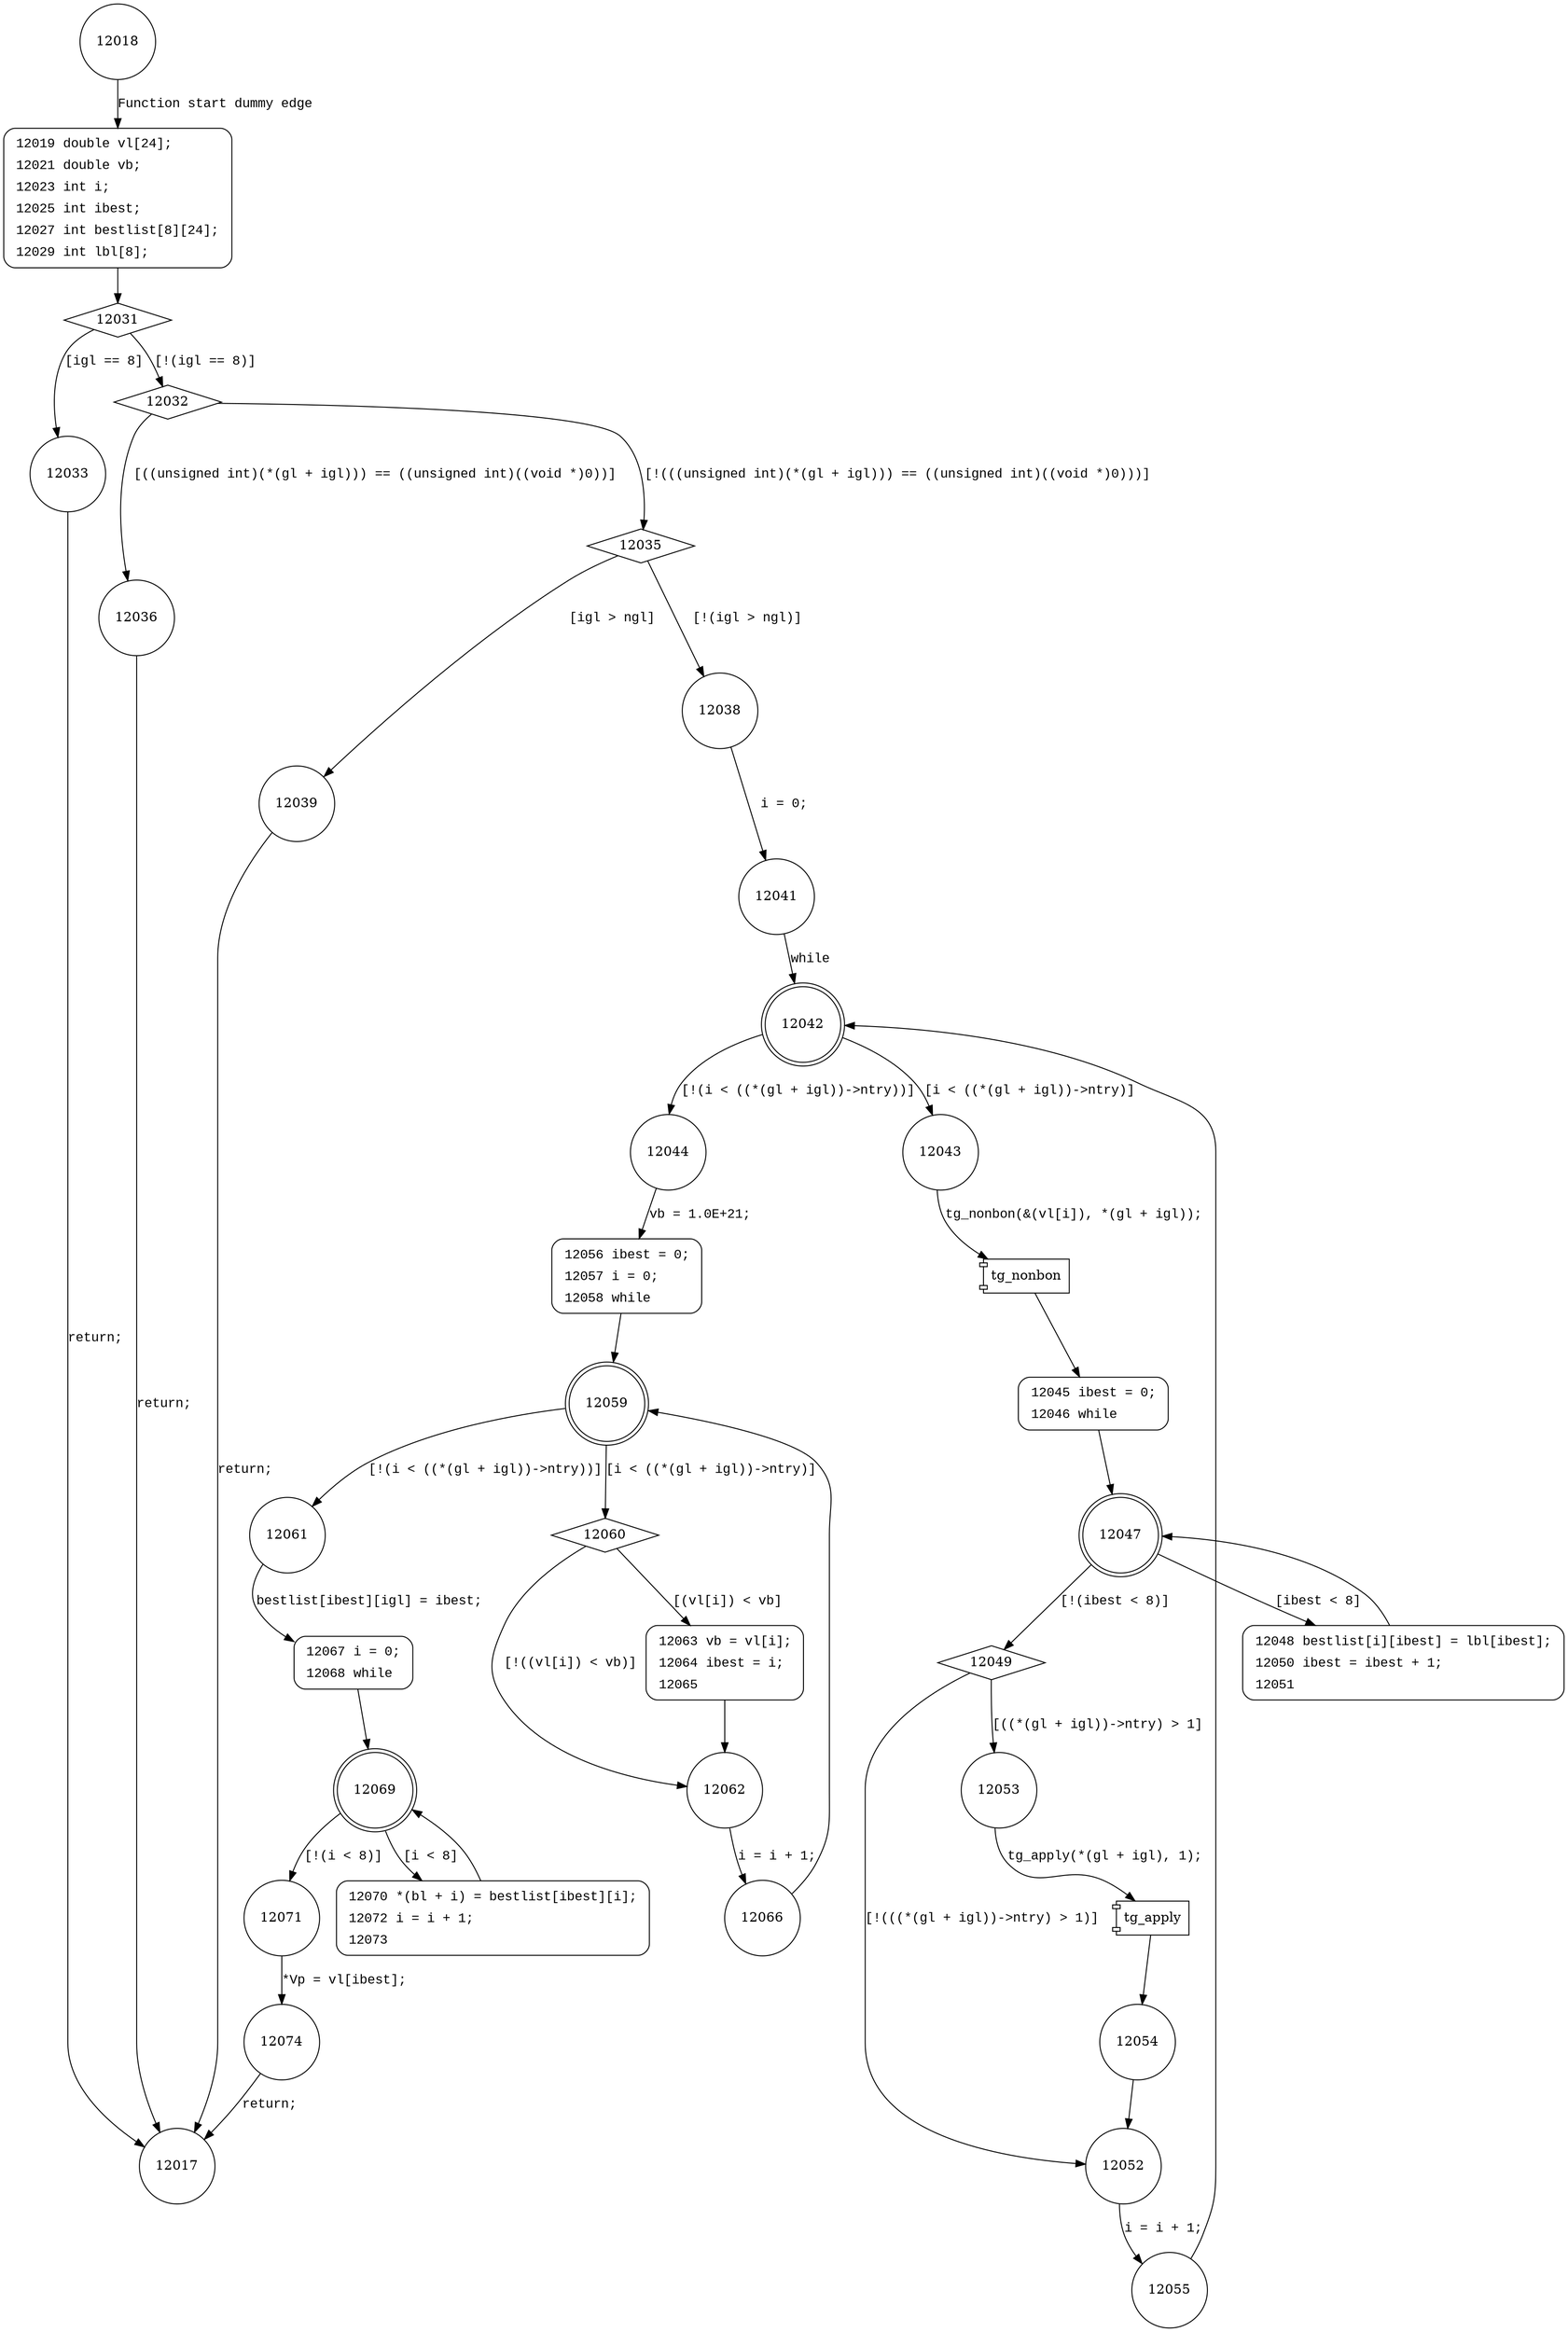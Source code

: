 digraph tg_do_search {
12018 [shape="circle"]
12019 [shape="circle"]
12031 [shape="diamond"]
12032 [shape="diamond"]
12033 [shape="circle"]
12035 [shape="diamond"]
12036 [shape="circle"]
12038 [shape="circle"]
12039 [shape="circle"]
12041 [shape="circle"]
12042 [shape="doublecircle"]
12044 [shape="circle"]
12043 [shape="circle"]
12045 [shape="circle"]
12047 [shape="doublecircle"]
12049 [shape="diamond"]
12048 [shape="circle"]
12052 [shape="circle"]
12053 [shape="circle"]
12054 [shape="circle"]
12055 [shape="circle"]
12056 [shape="circle"]
12059 [shape="doublecircle"]
12061 [shape="circle"]
12060 [shape="diamond"]
12062 [shape="circle"]
12063 [shape="circle"]
12066 [shape="circle"]
12067 [shape="circle"]
12069 [shape="doublecircle"]
12071 [shape="circle"]
12070 [shape="circle"]
12074 [shape="circle"]
12017 [shape="circle"]
12019 [style="filled,bold" penwidth="1" fillcolor="white" fontname="Courier New" shape="Mrecord" label=<<table border="0" cellborder="0" cellpadding="3" bgcolor="white"><tr><td align="right">12019</td><td align="left">double vl[24];</td></tr><tr><td align="right">12021</td><td align="left">double vb;</td></tr><tr><td align="right">12023</td><td align="left">int i;</td></tr><tr><td align="right">12025</td><td align="left">int ibest;</td></tr><tr><td align="right">12027</td><td align="left">int bestlist[8][24];</td></tr><tr><td align="right">12029</td><td align="left">int lbl[8];</td></tr></table>>]
12019 -> 12031[label=""]
12045 [style="filled,bold" penwidth="1" fillcolor="white" fontname="Courier New" shape="Mrecord" label=<<table border="0" cellborder="0" cellpadding="3" bgcolor="white"><tr><td align="right">12045</td><td align="left">ibest = 0;</td></tr><tr><td align="right">12046</td><td align="left">while</td></tr></table>>]
12045 -> 12047[label=""]
12048 [style="filled,bold" penwidth="1" fillcolor="white" fontname="Courier New" shape="Mrecord" label=<<table border="0" cellborder="0" cellpadding="3" bgcolor="white"><tr><td align="right">12048</td><td align="left">bestlist[i][ibest] = lbl[ibest];</td></tr><tr><td align="right">12050</td><td align="left">ibest = ibest + 1;</td></tr><tr><td align="right">12051</td><td align="left"></td></tr></table>>]
12048 -> 12047[label=""]
12056 [style="filled,bold" penwidth="1" fillcolor="white" fontname="Courier New" shape="Mrecord" label=<<table border="0" cellborder="0" cellpadding="3" bgcolor="white"><tr><td align="right">12056</td><td align="left">ibest = 0;</td></tr><tr><td align="right">12057</td><td align="left">i = 0;</td></tr><tr><td align="right">12058</td><td align="left">while</td></tr></table>>]
12056 -> 12059[label=""]
12063 [style="filled,bold" penwidth="1" fillcolor="white" fontname="Courier New" shape="Mrecord" label=<<table border="0" cellborder="0" cellpadding="3" bgcolor="white"><tr><td align="right">12063</td><td align="left">vb = vl[i];</td></tr><tr><td align="right">12064</td><td align="left">ibest = i;</td></tr><tr><td align="right">12065</td><td align="left"></td></tr></table>>]
12063 -> 12062[label=""]
12067 [style="filled,bold" penwidth="1" fillcolor="white" fontname="Courier New" shape="Mrecord" label=<<table border="0" cellborder="0" cellpadding="3" bgcolor="white"><tr><td align="right">12067</td><td align="left">i = 0;</td></tr><tr><td align="right">12068</td><td align="left">while</td></tr></table>>]
12067 -> 12069[label=""]
12070 [style="filled,bold" penwidth="1" fillcolor="white" fontname="Courier New" shape="Mrecord" label=<<table border="0" cellborder="0" cellpadding="3" bgcolor="white"><tr><td align="right">12070</td><td align="left">*(bl + i) = bestlist[ibest][i];</td></tr><tr><td align="right">12072</td><td align="left">i = i + 1;</td></tr><tr><td align="right">12073</td><td align="left"></td></tr></table>>]
12070 -> 12069[label=""]
12018 -> 12019 [label="Function start dummy edge" fontname="Courier New"]
12031 -> 12032 [label="[!(igl == 8)]" fontname="Courier New"]
12031 -> 12033 [label="[igl == 8]" fontname="Courier New"]
12032 -> 12035 [label="[!(((unsigned int)(*(gl + igl))) == ((unsigned int)((void *)0)))]" fontname="Courier New"]
12032 -> 12036 [label="[((unsigned int)(*(gl + igl))) == ((unsigned int)((void *)0))]" fontname="Courier New"]
12035 -> 12038 [label="[!(igl > ngl)]" fontname="Courier New"]
12035 -> 12039 [label="[igl > ngl]" fontname="Courier New"]
12038 -> 12041 [label="i = 0;" fontname="Courier New"]
12042 -> 12044 [label="[!(i < ((*(gl + igl))->ntry))]" fontname="Courier New"]
12042 -> 12043 [label="[i < ((*(gl + igl))->ntry)]" fontname="Courier New"]
100423 [shape="component" label="tg_nonbon"]
12043 -> 100423 [label="tg_nonbon(&(vl[i]), *(gl + igl));" fontname="Courier New"]
100423 -> 12045 [label="" fontname="Courier New"]
12047 -> 12049 [label="[!(ibest < 8)]" fontname="Courier New"]
12047 -> 12048 [label="[ibest < 8]" fontname="Courier New"]
12049 -> 12052 [label="[!(((*(gl + igl))->ntry) > 1)]" fontname="Courier New"]
12049 -> 12053 [label="[((*(gl + igl))->ntry) > 1]" fontname="Courier New"]
100424 [shape="component" label="tg_apply"]
12053 -> 100424 [label="tg_apply(*(gl + igl), 1);" fontname="Courier New"]
100424 -> 12054 [label="" fontname="Courier New"]
12052 -> 12055 [label="i = i + 1;" fontname="Courier New"]
12044 -> 12056 [label="vb = 1.0E+21;" fontname="Courier New"]
12059 -> 12061 [label="[!(i < ((*(gl + igl))->ntry))]" fontname="Courier New"]
12059 -> 12060 [label="[i < ((*(gl + igl))->ntry)]" fontname="Courier New"]
12060 -> 12062 [label="[!((vl[i]) < vb)]" fontname="Courier New"]
12060 -> 12063 [label="[(vl[i]) < vb]" fontname="Courier New"]
12062 -> 12066 [label="i = i + 1;" fontname="Courier New"]
12061 -> 12067 [label="bestlist[ibest][igl] = ibest;" fontname="Courier New"]
12069 -> 12071 [label="[!(i < 8)]" fontname="Courier New"]
12069 -> 12070 [label="[i < 8]" fontname="Courier New"]
12071 -> 12074 [label="*Vp = vl[ibest];" fontname="Courier New"]
12033 -> 12017 [label="return;" fontname="Courier New"]
12036 -> 12017 [label="return;" fontname="Courier New"]
12039 -> 12017 [label="return;" fontname="Courier New"]
12041 -> 12042 [label="while" fontname="Courier New"]
12054 -> 12052 [label="" fontname="Courier New"]
12055 -> 12042 [label="" fontname="Courier New"]
12066 -> 12059 [label="" fontname="Courier New"]
12074 -> 12017 [label="return;" fontname="Courier New"]
}